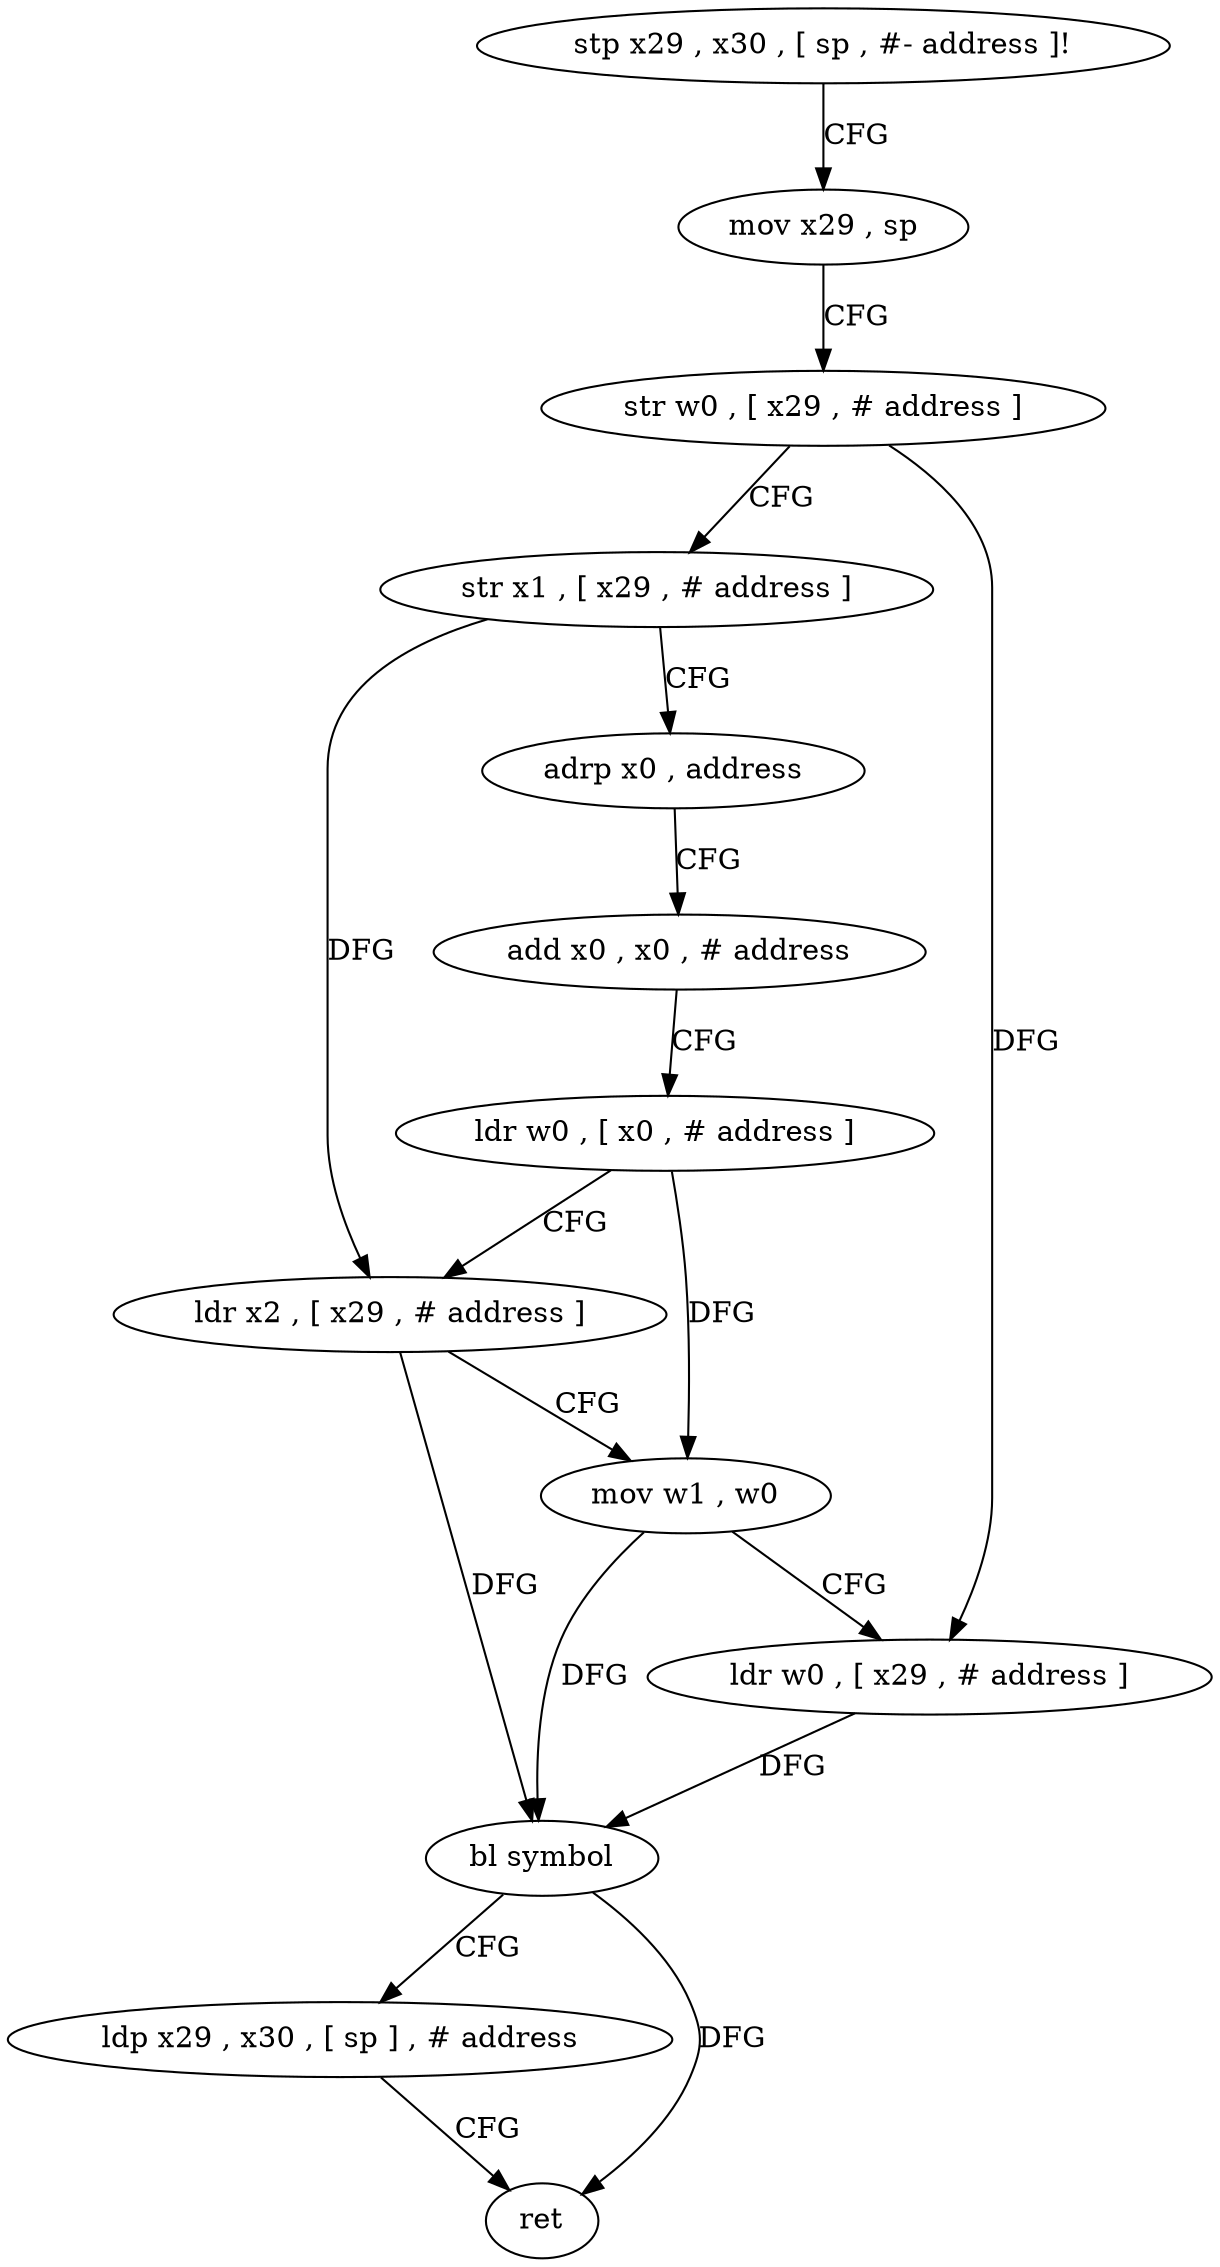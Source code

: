 digraph "func" {
"4248448" [label = "stp x29 , x30 , [ sp , #- address ]!" ]
"4248452" [label = "mov x29 , sp" ]
"4248456" [label = "str w0 , [ x29 , # address ]" ]
"4248460" [label = "str x1 , [ x29 , # address ]" ]
"4248464" [label = "adrp x0 , address" ]
"4248468" [label = "add x0 , x0 , # address" ]
"4248472" [label = "ldr w0 , [ x0 , # address ]" ]
"4248476" [label = "ldr x2 , [ x29 , # address ]" ]
"4248480" [label = "mov w1 , w0" ]
"4248484" [label = "ldr w0 , [ x29 , # address ]" ]
"4248488" [label = "bl symbol" ]
"4248492" [label = "ldp x29 , x30 , [ sp ] , # address" ]
"4248496" [label = "ret" ]
"4248448" -> "4248452" [ label = "CFG" ]
"4248452" -> "4248456" [ label = "CFG" ]
"4248456" -> "4248460" [ label = "CFG" ]
"4248456" -> "4248484" [ label = "DFG" ]
"4248460" -> "4248464" [ label = "CFG" ]
"4248460" -> "4248476" [ label = "DFG" ]
"4248464" -> "4248468" [ label = "CFG" ]
"4248468" -> "4248472" [ label = "CFG" ]
"4248472" -> "4248476" [ label = "CFG" ]
"4248472" -> "4248480" [ label = "DFG" ]
"4248476" -> "4248480" [ label = "CFG" ]
"4248476" -> "4248488" [ label = "DFG" ]
"4248480" -> "4248484" [ label = "CFG" ]
"4248480" -> "4248488" [ label = "DFG" ]
"4248484" -> "4248488" [ label = "DFG" ]
"4248488" -> "4248492" [ label = "CFG" ]
"4248488" -> "4248496" [ label = "DFG" ]
"4248492" -> "4248496" [ label = "CFG" ]
}
